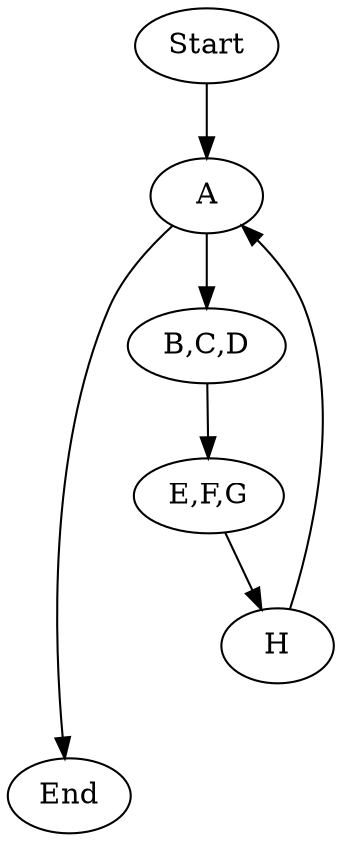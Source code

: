 digraph G {
{rank=source; Start;}
{rank=sink; End;}

B [label="B,C,D"];
E [label="E,F,G"];

Start->A;
A->End;
A->B;
B->E;
E->H;
H->A;
}
